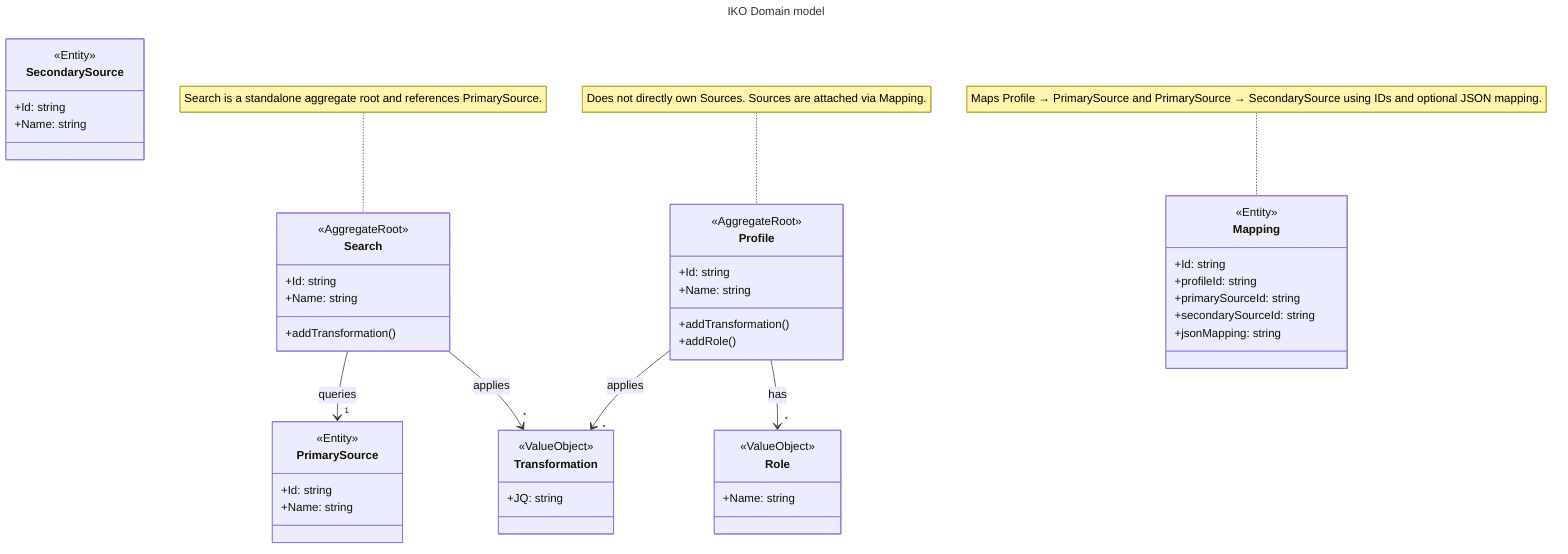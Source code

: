 ---
title: IKO Domain model
---
classDiagram
note for Mapping "Maps Profile → PrimarySource and PrimarySource → SecondarySource using IDs and optional JSON mapping."
note for Search "Search is a standalone aggregate root and references PrimarySource."
note for Profile "Does not directly own Sources. Sources are attached via Mapping."

class Profile {
+Id: string
+Name: string
+addTransformation()
+addRole()
    }

class Role {
+Name: string
}

class Transformation {
+JQ: string
}

class Search {
+Id: string
+Name: string
+addTransformation()
}

class Mapping {
+Id: string
+profileId: string
+primarySourceId: string
+secondarySourceId: string
+jsonMapping: string
}

class PrimarySource {
+Id: string
+Name: string
    }

class SecondarySource {
+Id: string
+Name: string
    }

Profile --> "*" Transformation : applies
Profile --> "*" Role : has
Search --> "1" PrimarySource : queries
Search --> "*" Transformation : applies

class Profile {
<<AggregateRoot>>
}

class Search {
<<AggregateRoot>>
}

class Transformation {
<<ValueObject>>
}

class Role {
<<ValueObject>>
}

class Mapping {
<<Entity>>
}

class PrimarySource {
<<Entity>>
}

class SecondarySource {
<<Entity>>
}
